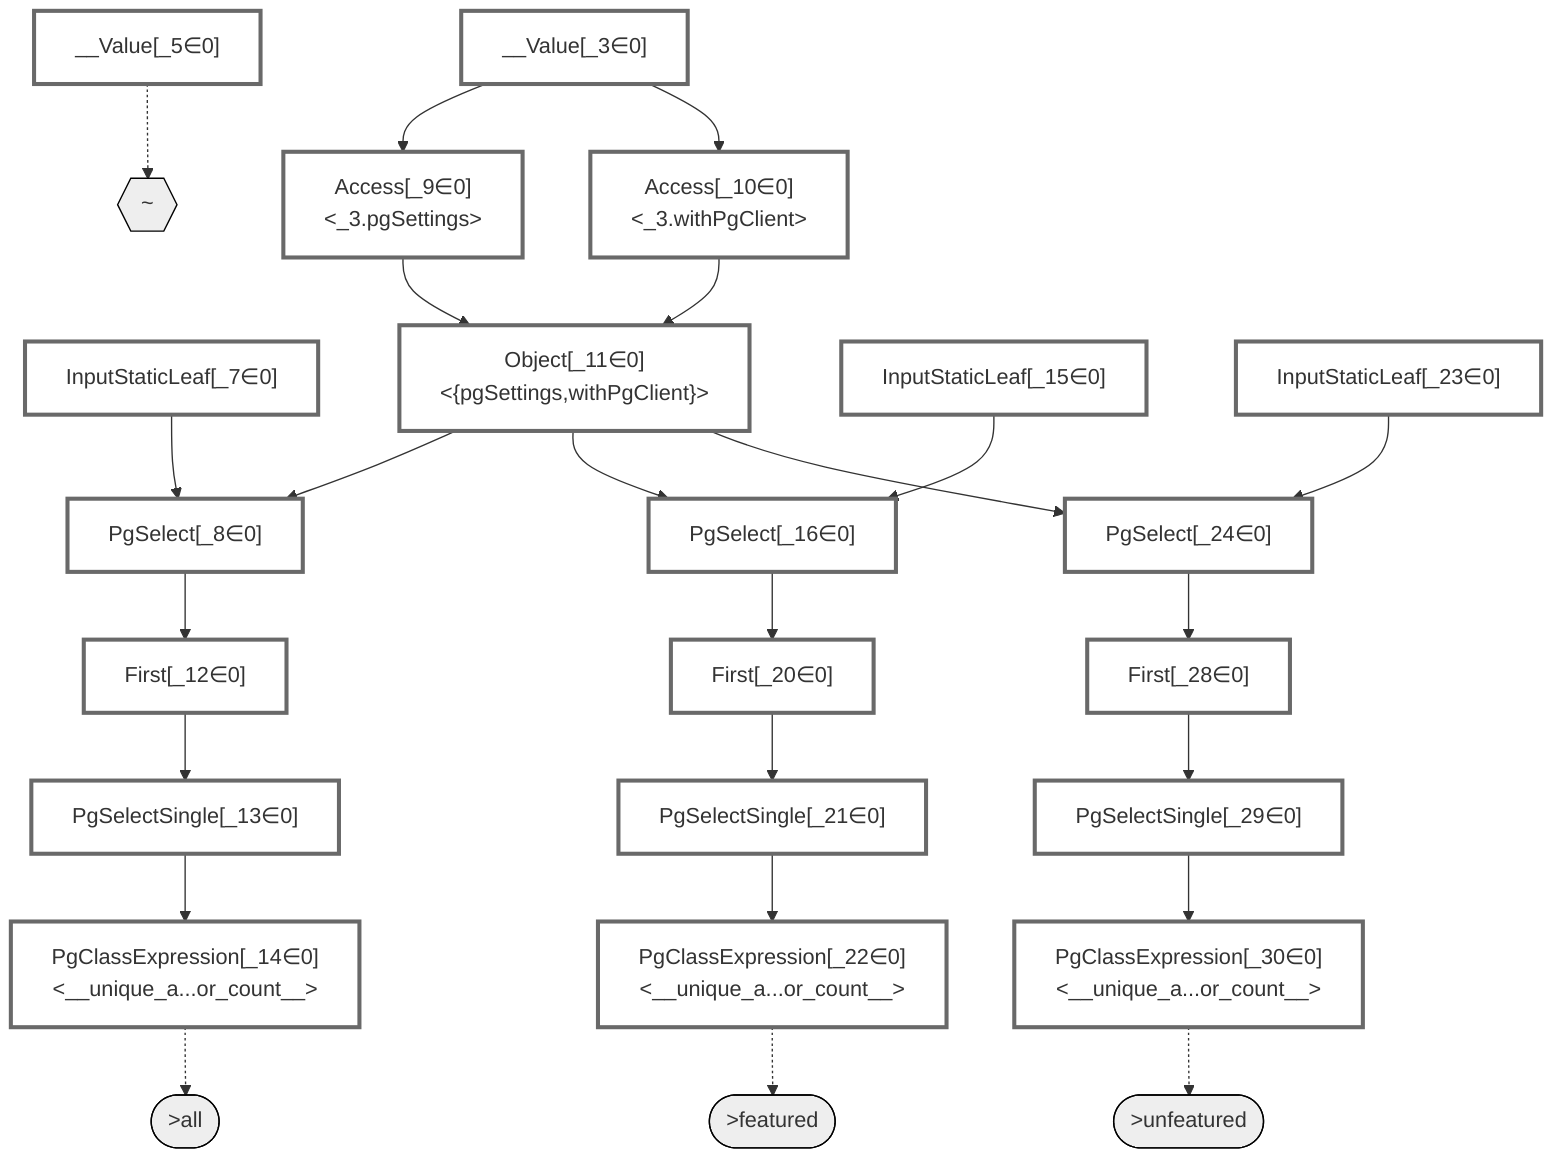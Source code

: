 graph TD
    classDef path fill:#eee,stroke:#000
    classDef plan fill:#fff,stroke-width:3px
    classDef itemplan fill:#fff,stroke-width:6px
    classDef sideeffectplan fill:#f00,stroke-width:6px

    %% subgraph fields
    P1{{"~"}}:::path
    P2([">all"]):::path
    %% P1 -.-> P2
    P3([">featured"]):::path
    %% P1 -.-> P3
    P4([">unfeatured"]):::path
    %% P1 -.-> P4
    %% end

    %% define plans
    __Value_3["__Value[_3∈0]<br /><context>"]:::plan
    __Value_5["__Value[_5∈0]<br /><rootValue>"]:::plan
    InputStaticLeaf_7["InputStaticLeaf[_7∈0]"]:::plan
    PgSelect_8["PgSelect[_8∈0]<br /><unique_author_count>"]:::plan
    Access_9["Access[_9∈0]<br /><_3.pgSettings>"]:::plan
    Access_10["Access[_10∈0]<br /><_3.withPgClient>"]:::plan
    Object_11["Object[_11∈0]<br /><{pgSettings,withPgClient}>"]:::plan
    First_12["First[_12∈0]"]:::plan
    PgSelectSingle_13["PgSelectSingle[_13∈0]<br /><unique_author_count>"]:::plan
    PgClassExpression_14["PgClassExpression[_14∈0]<br /><__unique_a...or_count__>"]:::plan
    InputStaticLeaf_15["InputStaticLeaf[_15∈0]"]:::plan
    PgSelect_16["PgSelect[_16∈0]<br /><unique_author_count>"]:::plan
    First_20["First[_20∈0]"]:::plan
    PgSelectSingle_21["PgSelectSingle[_21∈0]<br /><unique_author_count>"]:::plan
    PgClassExpression_22["PgClassExpression[_22∈0]<br /><__unique_a...or_count__>"]:::plan
    InputStaticLeaf_23["InputStaticLeaf[_23∈0]"]:::plan
    PgSelect_24["PgSelect[_24∈0]<br /><unique_author_count>"]:::plan
    First_28["First[_28∈0]"]:::plan
    PgSelectSingle_29["PgSelectSingle[_29∈0]<br /><unique_author_count>"]:::plan
    PgClassExpression_30["PgClassExpression[_30∈0]<br /><__unique_a...or_count__>"]:::plan

    %% plan dependencies
    Object_11 --> PgSelect_8
    InputStaticLeaf_7 --> PgSelect_8
    __Value_3 --> Access_9
    __Value_3 --> Access_10
    Access_9 --> Object_11
    Access_10 --> Object_11
    PgSelect_8 --> First_12
    First_12 --> PgSelectSingle_13
    PgSelectSingle_13 --> PgClassExpression_14
    Object_11 --> PgSelect_16
    InputStaticLeaf_15 --> PgSelect_16
    PgSelect_16 --> First_20
    First_20 --> PgSelectSingle_21
    PgSelectSingle_21 --> PgClassExpression_22
    Object_11 --> PgSelect_24
    InputStaticLeaf_23 --> PgSelect_24
    PgSelect_24 --> First_28
    First_28 --> PgSelectSingle_29
    PgSelectSingle_29 --> PgClassExpression_30

    %% plan-to-path relationships
    __Value_5 -.-> P1
    PgClassExpression_14 -.-> P2
    PgClassExpression_22 -.-> P3
    PgClassExpression_30 -.-> P4

    %% allocate buckets
    classDef bucket0 stroke:#696969
    class __Value_3,__Value_5,InputStaticLeaf_7,PgSelect_8,Access_9,Access_10,Object_11,First_12,PgSelectSingle_13,PgClassExpression_14,InputStaticLeaf_15,PgSelect_16,First_20,PgSelectSingle_21,PgClassExpression_22,InputStaticLeaf_23,PgSelect_24,First_28,PgSelectSingle_29,PgClassExpression_30 bucket0